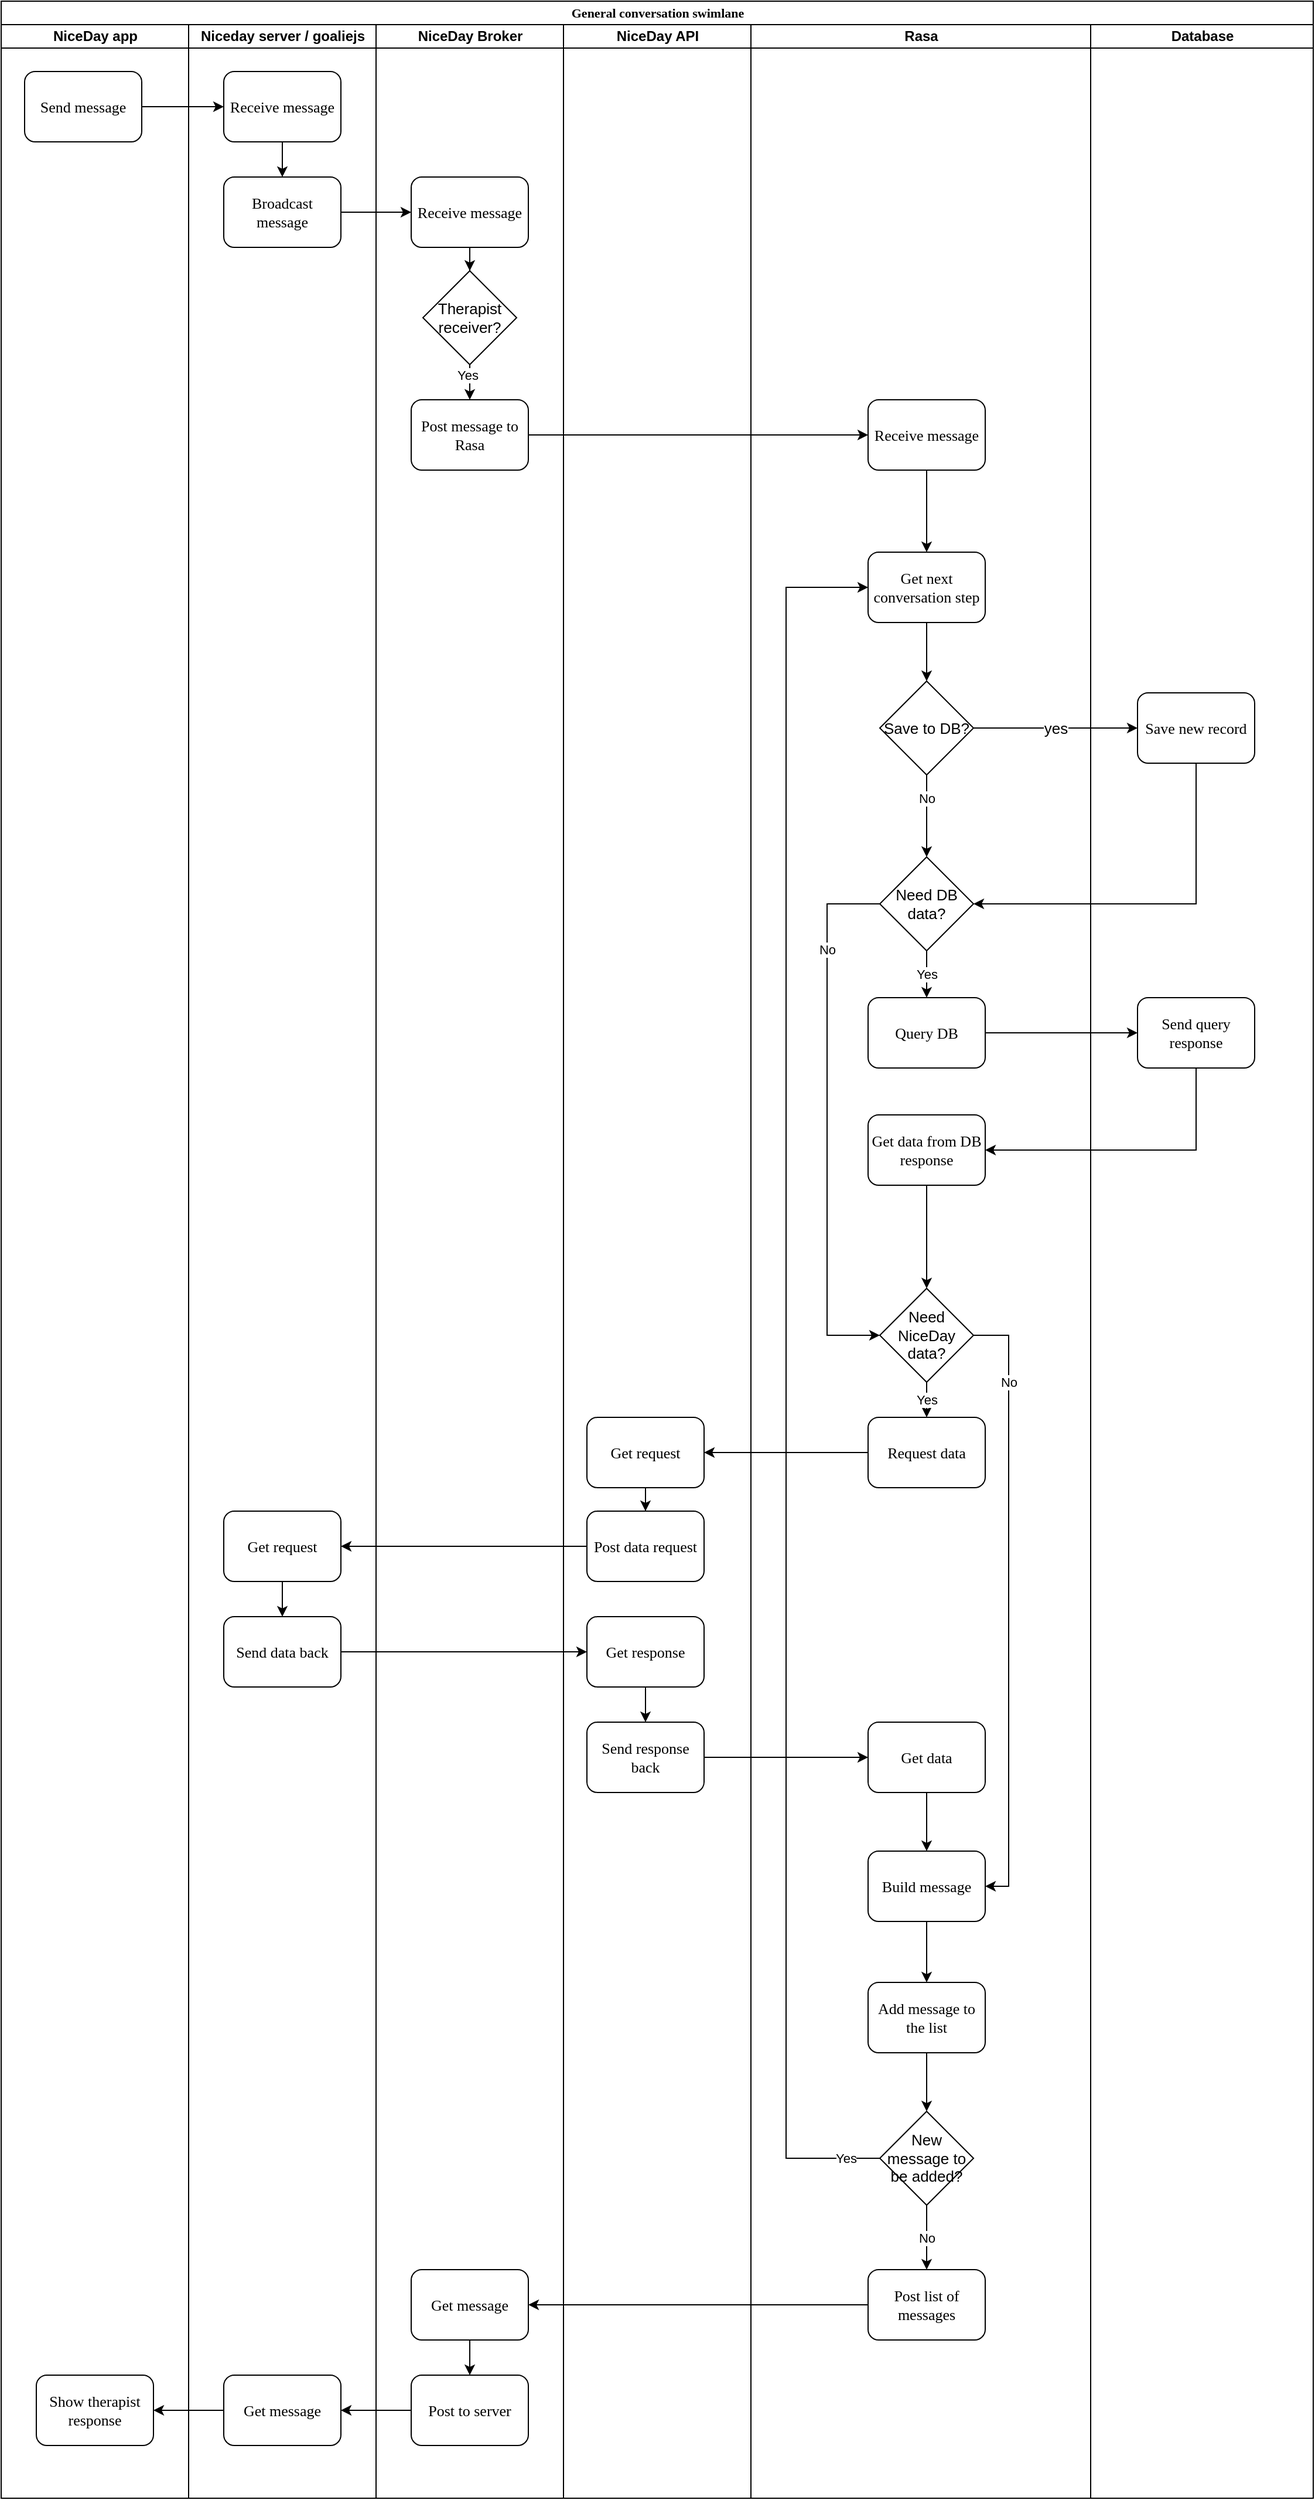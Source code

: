<mxfile version="16.5.1" type="device"><diagram name="Page-1" id="74e2e168-ea6b-b213-b513-2b3c1d86103e"><mxGraphModel dx="2301" dy="1331" grid="1" gridSize="10" guides="1" tooltips="1" connect="1" arrows="1" fold="1" page="1" pageScale="1" pageWidth="1100" pageHeight="850" background="none" math="0" shadow="0"><root><mxCell id="0"/><mxCell id="1" parent="0"/><mxCell id="77e6c97f196da883-1" value="&lt;font style=&quot;font-size: 11px&quot;&gt;General conversation swimlane&lt;/font&gt;" style="swimlane;html=1;childLayout=stackLayout;startSize=20;rounded=0;shadow=0;labelBackgroundColor=none;strokeWidth=1;fontFamily=Verdana;fontSize=8;align=center;" parent="1" vertex="1"><mxGeometry x="270" y="40" width="1120" height="2130" as="geometry"/></mxCell><mxCell id="77e6c97f196da883-2" value="NiceDay app" style="swimlane;html=1;startSize=20;" parent="77e6c97f196da883-1" vertex="1"><mxGeometry y="20" width="160" height="2110" as="geometry"/></mxCell><mxCell id="77e6c97f196da883-8" value="&lt;font style=&quot;font-size: 13px&quot;&gt;Send message&lt;/font&gt;" style="rounded=1;whiteSpace=wrap;html=1;shadow=0;labelBackgroundColor=none;strokeWidth=1;fontFamily=Verdana;fontSize=8;align=center;" parent="77e6c97f196da883-2" vertex="1"><mxGeometry x="20" y="40" width="100" height="60" as="geometry"/></mxCell><mxCell id="77e6c97f196da883-6" value="Niceday server / goaliejs" style="swimlane;html=1;startSize=20;" parent="77e6c97f196da883-1" vertex="1"><mxGeometry x="160" y="20" width="160" height="2110" as="geometry"/></mxCell><mxCell id="ZN3K62UuGCE7hzOq3IwH-8" style="edgeStyle=orthogonalEdgeStyle;rounded=0;orthogonalLoop=1;jettySize=auto;html=1;exitX=0.5;exitY=1;exitDx=0;exitDy=0;entryX=0.5;entryY=0;entryDx=0;entryDy=0;fontSize=13;" edge="1" parent="77e6c97f196da883-6" source="ZN3K62UuGCE7hzOq3IwH-1" target="ZN3K62UuGCE7hzOq3IwH-2"><mxGeometry relative="1" as="geometry"/></mxCell><mxCell id="ZN3K62UuGCE7hzOq3IwH-1" value="&lt;font style=&quot;font-size: 13px&quot;&gt;Receive message&lt;/font&gt;" style="rounded=1;whiteSpace=wrap;html=1;shadow=0;labelBackgroundColor=none;strokeWidth=1;fontFamily=Verdana;fontSize=8;align=center;" vertex="1" parent="77e6c97f196da883-6"><mxGeometry x="30" y="40" width="100" height="60" as="geometry"/></mxCell><mxCell id="ZN3K62UuGCE7hzOq3IwH-2" value="&lt;font style=&quot;font-size: 13px&quot;&gt;Broadcast message&lt;/font&gt;" style="rounded=1;whiteSpace=wrap;html=1;shadow=0;labelBackgroundColor=none;strokeWidth=1;fontFamily=Verdana;fontSize=8;align=center;" vertex="1" parent="77e6c97f196da883-6"><mxGeometry x="30" y="130" width="100" height="60" as="geometry"/></mxCell><mxCell id="ZN3K62UuGCE7hzOq3IwH-68" style="edgeStyle=orthogonalEdgeStyle;rounded=0;orthogonalLoop=1;jettySize=auto;html=1;exitX=0.5;exitY=1;exitDx=0;exitDy=0;entryX=0.5;entryY=0;entryDx=0;entryDy=0;fontSize=11;" edge="1" parent="77e6c97f196da883-6" source="ZN3K62UuGCE7hzOq3IwH-64" target="ZN3K62UuGCE7hzOq3IwH-65"><mxGeometry relative="1" as="geometry"/></mxCell><mxCell id="ZN3K62UuGCE7hzOq3IwH-64" value="&lt;span style=&quot;font-size: 13px&quot;&gt;Get request&lt;/span&gt;" style="rounded=1;whiteSpace=wrap;html=1;shadow=0;labelBackgroundColor=none;strokeWidth=1;fontFamily=Verdana;fontSize=8;align=center;" vertex="1" parent="77e6c97f196da883-6"><mxGeometry x="30" y="1268" width="100" height="60" as="geometry"/></mxCell><mxCell id="ZN3K62UuGCE7hzOq3IwH-65" value="&lt;span style=&quot;font-size: 13px&quot;&gt;Send data back&lt;/span&gt;" style="rounded=1;whiteSpace=wrap;html=1;shadow=0;labelBackgroundColor=none;strokeWidth=1;fontFamily=Verdana;fontSize=8;align=center;" vertex="1" parent="77e6c97f196da883-6"><mxGeometry x="30" y="1358" width="100" height="60" as="geometry"/></mxCell><mxCell id="77e6c97f196da883-3" value="NiceDay Broker" style="swimlane;html=1;startSize=20;" parent="77e6c97f196da883-1" vertex="1"><mxGeometry x="320" y="20" width="160" height="2110" as="geometry"/></mxCell><mxCell id="ZN3K62UuGCE7hzOq3IwH-12" style="edgeStyle=orthogonalEdgeStyle;rounded=0;orthogonalLoop=1;jettySize=auto;html=1;entryX=0.5;entryY=0;entryDx=0;entryDy=0;fontSize=13;" edge="1" parent="77e6c97f196da883-3" source="ZN3K62UuGCE7hzOq3IwH-3" target="ZN3K62UuGCE7hzOq3IwH-10"><mxGeometry relative="1" as="geometry"/></mxCell><mxCell id="ZN3K62UuGCE7hzOq3IwH-3" value="&lt;font style=&quot;font-size: 13px&quot;&gt;Receive message&lt;/font&gt;" style="rounded=1;whiteSpace=wrap;html=1;shadow=0;labelBackgroundColor=none;strokeWidth=1;fontFamily=Verdana;fontSize=8;align=center;" vertex="1" parent="77e6c97f196da883-3"><mxGeometry x="30" y="130" width="100" height="60" as="geometry"/></mxCell><mxCell id="ZN3K62UuGCE7hzOq3IwH-9" value="&lt;span style=&quot;font-size: 13px&quot;&gt;Post message to Rasa&lt;/span&gt;" style="rounded=1;whiteSpace=wrap;html=1;shadow=0;labelBackgroundColor=none;strokeWidth=1;fontFamily=Verdana;fontSize=8;align=center;" vertex="1" parent="77e6c97f196da883-3"><mxGeometry x="30" y="320" width="100" height="60" as="geometry"/></mxCell><mxCell id="ZN3K62UuGCE7hzOq3IwH-13" style="edgeStyle=orthogonalEdgeStyle;rounded=0;orthogonalLoop=1;jettySize=auto;html=1;exitX=0.5;exitY=1;exitDx=0;exitDy=0;entryX=0.5;entryY=0;entryDx=0;entryDy=0;fontSize=13;" edge="1" parent="77e6c97f196da883-3" source="ZN3K62UuGCE7hzOq3IwH-10" target="ZN3K62UuGCE7hzOq3IwH-9"><mxGeometry relative="1" as="geometry"/></mxCell><mxCell id="ZN3K62UuGCE7hzOq3IwH-83" value="Yes" style="edgeLabel;html=1;align=center;verticalAlign=middle;resizable=0;points=[];fontSize=11;" vertex="1" connectable="0" parent="ZN3K62UuGCE7hzOq3IwH-13"><mxGeometry x="-0.418" y="-2" relative="1" as="geometry"><mxPoint as="offset"/></mxGeometry></mxCell><mxCell id="ZN3K62UuGCE7hzOq3IwH-10" value="Therapist receiver?" style="rhombus;whiteSpace=wrap;html=1;fontSize=13;" vertex="1" parent="77e6c97f196da883-3"><mxGeometry x="40" y="210" width="80" height="80" as="geometry"/></mxCell><mxCell id="ZN3K62UuGCE7hzOq3IwH-56" value="&lt;span style=&quot;font-size: 13px&quot;&gt;Show therapist response&lt;/span&gt;" style="rounded=1;whiteSpace=wrap;html=1;shadow=0;labelBackgroundColor=none;strokeWidth=1;fontFamily=Verdana;fontSize=8;align=center;" vertex="1" parent="77e6c97f196da883-3"><mxGeometry x="-290" y="2005" width="100" height="60" as="geometry"/></mxCell><mxCell id="ZN3K62UuGCE7hzOq3IwH-54" value="&lt;span style=&quot;font-size: 13px&quot;&gt;Get message&lt;/span&gt;" style="rounded=1;whiteSpace=wrap;html=1;shadow=0;labelBackgroundColor=none;strokeWidth=1;fontFamily=Verdana;fontSize=8;align=center;" vertex="1" parent="77e6c97f196da883-3"><mxGeometry x="-130" y="2005" width="100" height="60" as="geometry"/></mxCell><mxCell id="ZN3K62UuGCE7hzOq3IwH-49" value="&lt;span style=&quot;font-size: 13px&quot;&gt;Get message&lt;/span&gt;" style="rounded=1;whiteSpace=wrap;html=1;shadow=0;labelBackgroundColor=none;strokeWidth=1;fontFamily=Verdana;fontSize=8;align=center;" vertex="1" parent="77e6c97f196da883-3"><mxGeometry x="30" y="1915" width="100" height="60" as="geometry"/></mxCell><mxCell id="ZN3K62UuGCE7hzOq3IwH-51" value="&lt;span style=&quot;font-size: 13px&quot;&gt;Post to server&lt;/span&gt;" style="rounded=1;whiteSpace=wrap;html=1;shadow=0;labelBackgroundColor=none;strokeWidth=1;fontFamily=Verdana;fontSize=8;align=center;" vertex="1" parent="77e6c97f196da883-3"><mxGeometry x="30" y="2005" width="100" height="60" as="geometry"/></mxCell><mxCell id="ZN3K62UuGCE7hzOq3IwH-53" style="edgeStyle=orthogonalEdgeStyle;rounded=0;orthogonalLoop=1;jettySize=auto;html=1;exitX=0.5;exitY=1;exitDx=0;exitDy=0;entryX=0.5;entryY=0;entryDx=0;entryDy=0;fontSize=13;" edge="1" parent="77e6c97f196da883-3" source="ZN3K62UuGCE7hzOq3IwH-49" target="ZN3K62UuGCE7hzOq3IwH-51"><mxGeometry relative="1" as="geometry"/></mxCell><mxCell id="ZN3K62UuGCE7hzOq3IwH-55" value="" style="edgeStyle=orthogonalEdgeStyle;rounded=0;orthogonalLoop=1;jettySize=auto;html=1;fontSize=13;" edge="1" parent="77e6c97f196da883-3" source="ZN3K62UuGCE7hzOq3IwH-51" target="ZN3K62UuGCE7hzOq3IwH-54"><mxGeometry relative="1" as="geometry"/></mxCell><mxCell id="ZN3K62UuGCE7hzOq3IwH-57" value="" style="edgeStyle=orthogonalEdgeStyle;rounded=0;orthogonalLoop=1;jettySize=auto;html=1;fontSize=13;" edge="1" parent="77e6c97f196da883-3" source="ZN3K62UuGCE7hzOq3IwH-54" target="ZN3K62UuGCE7hzOq3IwH-56"><mxGeometry relative="1" as="geometry"/></mxCell><mxCell id="77e6c97f196da883-7" value="NiceDay API" style="swimlane;html=1;startSize=20;" parent="77e6c97f196da883-1" vertex="1"><mxGeometry x="480" y="20" width="160" height="2110" as="geometry"><mxRectangle x="640" y="20" width="30" height="730" as="alternateBounds"/></mxGeometry></mxCell><mxCell id="ZN3K62UuGCE7hzOq3IwH-63" value="" style="edgeStyle=orthogonalEdgeStyle;rounded=0;orthogonalLoop=1;jettySize=auto;html=1;fontSize=11;" edge="1" parent="77e6c97f196da883-7" source="ZN3K62UuGCE7hzOq3IwH-60" target="ZN3K62UuGCE7hzOq3IwH-61"><mxGeometry relative="1" as="geometry"/></mxCell><mxCell id="ZN3K62UuGCE7hzOq3IwH-60" value="&lt;span style=&quot;font-size: 13px&quot;&gt;Get request&lt;/span&gt;" style="rounded=1;whiteSpace=wrap;html=1;shadow=0;labelBackgroundColor=none;strokeWidth=1;fontFamily=Verdana;fontSize=8;align=center;" vertex="1" parent="77e6c97f196da883-7"><mxGeometry x="20" y="1188" width="100" height="60" as="geometry"/></mxCell><mxCell id="ZN3K62UuGCE7hzOq3IwH-61" value="&lt;span style=&quot;font-size: 13px&quot;&gt;Post data request&lt;/span&gt;" style="rounded=1;whiteSpace=wrap;html=1;shadow=0;labelBackgroundColor=none;strokeWidth=1;fontFamily=Verdana;fontSize=8;align=center;" vertex="1" parent="77e6c97f196da883-7"><mxGeometry x="20" y="1268" width="100" height="60" as="geometry"/></mxCell><mxCell id="ZN3K62UuGCE7hzOq3IwH-75" style="edgeStyle=orthogonalEdgeStyle;rounded=0;orthogonalLoop=1;jettySize=auto;html=1;exitX=0.5;exitY=1;exitDx=0;exitDy=0;entryX=0.5;entryY=0;entryDx=0;entryDy=0;fontSize=11;" edge="1" parent="77e6c97f196da883-7" source="ZN3K62UuGCE7hzOq3IwH-69" target="ZN3K62UuGCE7hzOq3IwH-71"><mxGeometry relative="1" as="geometry"/></mxCell><mxCell id="ZN3K62UuGCE7hzOq3IwH-69" value="&lt;span style=&quot;font-size: 13px&quot;&gt;Get response&lt;/span&gt;" style="rounded=1;whiteSpace=wrap;html=1;shadow=0;labelBackgroundColor=none;strokeWidth=1;fontFamily=Verdana;fontSize=8;align=center;" vertex="1" parent="77e6c97f196da883-7"><mxGeometry x="20" y="1358" width="100" height="60" as="geometry"/></mxCell><mxCell id="ZN3K62UuGCE7hzOq3IwH-71" value="&lt;span style=&quot;font-size: 13px&quot;&gt;Send response back&lt;/span&gt;" style="rounded=1;whiteSpace=wrap;html=1;shadow=0;labelBackgroundColor=none;strokeWidth=1;fontFamily=Verdana;fontSize=8;align=center;" vertex="1" parent="77e6c97f196da883-7"><mxGeometry x="20" y="1448" width="100" height="60" as="geometry"/></mxCell><mxCell id="ZN3K62UuGCE7hzOq3IwH-4" value="" style="edgeStyle=orthogonalEdgeStyle;rounded=0;orthogonalLoop=1;jettySize=auto;html=1;fontSize=13;" edge="1" parent="77e6c97f196da883-1" source="ZN3K62UuGCE7hzOq3IwH-2" target="ZN3K62UuGCE7hzOq3IwH-3"><mxGeometry relative="1" as="geometry"/></mxCell><mxCell id="ZN3K62UuGCE7hzOq3IwH-6" value="" style="edgeStyle=orthogonalEdgeStyle;rounded=0;orthogonalLoop=1;jettySize=auto;html=1;fontSize=13;" edge="1" parent="77e6c97f196da883-1" source="77e6c97f196da883-8" target="ZN3K62UuGCE7hzOq3IwH-1"><mxGeometry relative="1" as="geometry"/></mxCell><mxCell id="ZN3K62UuGCE7hzOq3IwH-15" style="edgeStyle=orthogonalEdgeStyle;rounded=0;orthogonalLoop=1;jettySize=auto;html=1;exitX=1;exitY=0.5;exitDx=0;exitDy=0;fontSize=13;" edge="1" parent="77e6c97f196da883-1" source="ZN3K62UuGCE7hzOq3IwH-9" target="ZN3K62UuGCE7hzOq3IwH-14"><mxGeometry relative="1" as="geometry"/></mxCell><mxCell id="77e6c97f196da883-4" value="Rasa" style="swimlane;html=1;startSize=20;" parent="77e6c97f196da883-1" vertex="1"><mxGeometry x="640" y="20" width="290" height="2110" as="geometry"/></mxCell><mxCell id="ZN3K62UuGCE7hzOq3IwH-100" value="" style="edgeStyle=orthogonalEdgeStyle;rounded=0;orthogonalLoop=1;jettySize=auto;html=1;fontSize=11;" edge="1" parent="77e6c97f196da883-4" source="ZN3K62UuGCE7hzOq3IwH-14" target="ZN3K62UuGCE7hzOq3IwH-36"><mxGeometry relative="1" as="geometry"/></mxCell><mxCell id="ZN3K62UuGCE7hzOq3IwH-14" value="&lt;span style=&quot;font-size: 13px&quot;&gt;Receive message&lt;/span&gt;" style="rounded=1;whiteSpace=wrap;html=1;shadow=0;labelBackgroundColor=none;strokeWidth=1;fontFamily=Verdana;fontSize=8;align=center;" vertex="1" parent="77e6c97f196da883-4"><mxGeometry x="100" y="320" width="100" height="60" as="geometry"/></mxCell><mxCell id="ZN3K62UuGCE7hzOq3IwH-101" value="" style="edgeStyle=orthogonalEdgeStyle;rounded=0;orthogonalLoop=1;jettySize=auto;html=1;fontSize=11;" edge="1" parent="77e6c97f196da883-4" source="ZN3K62UuGCE7hzOq3IwH-36" target="ZN3K62UuGCE7hzOq3IwH-39"><mxGeometry relative="1" as="geometry"/></mxCell><mxCell id="ZN3K62UuGCE7hzOq3IwH-36" value="&lt;span style=&quot;font-size: 13px&quot;&gt;Get next conversation step&lt;/span&gt;" style="rounded=1;whiteSpace=wrap;html=1;shadow=0;labelBackgroundColor=none;strokeWidth=1;fontFamily=Verdana;fontSize=8;align=center;" vertex="1" parent="77e6c97f196da883-4"><mxGeometry x="100" y="450" width="100" height="60" as="geometry"/></mxCell><mxCell id="ZN3K62UuGCE7hzOq3IwH-102" value="No" style="edgeStyle=orthogonalEdgeStyle;rounded=0;orthogonalLoop=1;jettySize=auto;html=1;fontSize=11;" edge="1" parent="77e6c97f196da883-4" source="ZN3K62UuGCE7hzOq3IwH-39" target="ZN3K62UuGCE7hzOq3IwH-84"><mxGeometry x="-0.429" relative="1" as="geometry"><mxPoint as="offset"/></mxGeometry></mxCell><mxCell id="ZN3K62UuGCE7hzOq3IwH-39" value="Save to DB?" style="rhombus;whiteSpace=wrap;html=1;fontSize=13;" vertex="1" parent="77e6c97f196da883-4"><mxGeometry x="110" y="560" width="80" height="80" as="geometry"/></mxCell><mxCell id="ZN3K62UuGCE7hzOq3IwH-73" value="Yes" style="edgeStyle=orthogonalEdgeStyle;rounded=0;orthogonalLoop=1;jettySize=auto;html=1;exitX=0.5;exitY=1;exitDx=0;exitDy=0;entryX=0.5;entryY=0;entryDx=0;entryDy=0;fontSize=11;" edge="1" parent="77e6c97f196da883-4" source="ZN3K62UuGCE7hzOq3IwH-58" target="ZN3K62UuGCE7hzOq3IwH-59"><mxGeometry relative="1" as="geometry"/></mxCell><mxCell id="ZN3K62UuGCE7hzOq3IwH-80" style="edgeStyle=orthogonalEdgeStyle;rounded=0;orthogonalLoop=1;jettySize=auto;html=1;exitX=1;exitY=0.5;exitDx=0;exitDy=0;entryX=1;entryY=0.5;entryDx=0;entryDy=0;fontSize=11;" edge="1" parent="77e6c97f196da883-4" source="ZN3K62UuGCE7hzOq3IwH-58" target="ZN3K62UuGCE7hzOq3IwH-78"><mxGeometry relative="1" as="geometry"/></mxCell><mxCell id="ZN3K62UuGCE7hzOq3IwH-81" value="No" style="edgeLabel;html=1;align=center;verticalAlign=middle;resizable=0;points=[];fontSize=11;" vertex="1" connectable="0" parent="ZN3K62UuGCE7hzOq3IwH-80"><mxGeometry x="-0.588" y="4" relative="1" as="geometry"><mxPoint x="-4" y="-37" as="offset"/></mxGeometry></mxCell><mxCell id="ZN3K62UuGCE7hzOq3IwH-58" value="Need NiceDay data?" style="rhombus;whiteSpace=wrap;html=1;fontSize=13;" vertex="1" parent="77e6c97f196da883-4"><mxGeometry x="110" y="1078" width="80" height="80" as="geometry"/></mxCell><mxCell id="ZN3K62UuGCE7hzOq3IwH-59" value="&lt;span style=&quot;font-size: 13px&quot;&gt;Request data&lt;/span&gt;" style="rounded=1;whiteSpace=wrap;html=1;shadow=0;labelBackgroundColor=none;strokeWidth=1;fontFamily=Verdana;fontSize=8;align=center;" vertex="1" parent="77e6c97f196da883-4"><mxGeometry x="100" y="1188" width="100" height="60" as="geometry"/></mxCell><mxCell id="ZN3K62UuGCE7hzOq3IwH-38" value="&lt;span style=&quot;font-size: 13px&quot;&gt;Post list of messages&lt;/span&gt;" style="rounded=1;whiteSpace=wrap;html=1;shadow=0;labelBackgroundColor=none;strokeWidth=1;fontFamily=Verdana;fontSize=8;align=center;" vertex="1" parent="77e6c97f196da883-4"><mxGeometry x="100" y="1915" width="100" height="60" as="geometry"/></mxCell><mxCell id="ZN3K62UuGCE7hzOq3IwH-79" value="" style="edgeStyle=orthogonalEdgeStyle;rounded=0;orthogonalLoop=1;jettySize=auto;html=1;fontSize=11;" edge="1" parent="77e6c97f196da883-4" source="ZN3K62UuGCE7hzOq3IwH-76" target="ZN3K62UuGCE7hzOq3IwH-78"><mxGeometry relative="1" as="geometry"/></mxCell><mxCell id="ZN3K62UuGCE7hzOq3IwH-76" value="&lt;span style=&quot;font-size: 13px&quot;&gt;Get data&lt;/span&gt;" style="rounded=1;whiteSpace=wrap;html=1;shadow=0;labelBackgroundColor=none;strokeWidth=1;fontFamily=Verdana;fontSize=8;align=center;" vertex="1" parent="77e6c97f196da883-4"><mxGeometry x="100" y="1448" width="100" height="60" as="geometry"/></mxCell><mxCell id="ZN3K62UuGCE7hzOq3IwH-109" style="edgeStyle=orthogonalEdgeStyle;rounded=0;orthogonalLoop=1;jettySize=auto;html=1;exitX=0.5;exitY=1;exitDx=0;exitDy=0;entryX=0.5;entryY=0;entryDx=0;entryDy=0;fontSize=11;" edge="1" parent="77e6c97f196da883-4" source="ZN3K62UuGCE7hzOq3IwH-78" target="ZN3K62UuGCE7hzOq3IwH-107"><mxGeometry relative="1" as="geometry"/></mxCell><mxCell id="ZN3K62UuGCE7hzOq3IwH-78" value="&lt;span style=&quot;font-size: 13px&quot;&gt;Build message&lt;/span&gt;" style="rounded=1;whiteSpace=wrap;html=1;shadow=0;labelBackgroundColor=none;strokeWidth=1;fontFamily=Verdana;fontSize=8;align=center;" vertex="1" parent="77e6c97f196da883-4"><mxGeometry x="100" y="1558" width="100" height="60" as="geometry"/></mxCell><mxCell id="ZN3K62UuGCE7hzOq3IwH-90" value="Yes" style="edgeStyle=orthogonalEdgeStyle;rounded=0;orthogonalLoop=1;jettySize=auto;html=1;fontSize=11;" edge="1" parent="77e6c97f196da883-4" source="ZN3K62UuGCE7hzOq3IwH-84" target="ZN3K62UuGCE7hzOq3IwH-87"><mxGeometry relative="1" as="geometry"/></mxCell><mxCell id="ZN3K62UuGCE7hzOq3IwH-94" style="edgeStyle=orthogonalEdgeStyle;rounded=0;orthogonalLoop=1;jettySize=auto;html=1;exitX=0;exitY=0.5;exitDx=0;exitDy=0;entryX=0;entryY=0.5;entryDx=0;entryDy=0;fontSize=11;" edge="1" parent="77e6c97f196da883-4" source="ZN3K62UuGCE7hzOq3IwH-84" target="ZN3K62UuGCE7hzOq3IwH-58"><mxGeometry relative="1" as="geometry"><Array as="points"><mxPoint x="65" y="750"/><mxPoint x="65" y="1118"/></Array></mxGeometry></mxCell><mxCell id="ZN3K62UuGCE7hzOq3IwH-95" value="No" style="edgeLabel;html=1;align=center;verticalAlign=middle;resizable=0;points=[];fontSize=11;" vertex="1" connectable="0" parent="ZN3K62UuGCE7hzOq3IwH-94"><mxGeometry x="-0.488" y="3" relative="1" as="geometry"><mxPoint x="-3" y="-33" as="offset"/></mxGeometry></mxCell><mxCell id="ZN3K62UuGCE7hzOq3IwH-84" value="Need DB data?" style="rhombus;whiteSpace=wrap;html=1;fontSize=13;" vertex="1" parent="77e6c97f196da883-4"><mxGeometry x="110" y="710" width="80" height="80" as="geometry"/></mxCell><mxCell id="ZN3K62UuGCE7hzOq3IwH-87" value="&lt;span style=&quot;font-size: 13px&quot;&gt;Query DB&lt;/span&gt;" style="rounded=1;whiteSpace=wrap;html=1;shadow=0;labelBackgroundColor=none;strokeWidth=1;fontFamily=Verdana;fontSize=8;align=center;" vertex="1" parent="77e6c97f196da883-4"><mxGeometry x="100" y="830" width="100" height="60" as="geometry"/></mxCell><mxCell id="ZN3K62UuGCE7hzOq3IwH-93" style="edgeStyle=orthogonalEdgeStyle;rounded=0;orthogonalLoop=1;jettySize=auto;html=1;exitX=0.5;exitY=1;exitDx=0;exitDy=0;entryX=0.5;entryY=0;entryDx=0;entryDy=0;fontSize=11;" edge="1" parent="77e6c97f196da883-4" source="ZN3K62UuGCE7hzOq3IwH-91" target="ZN3K62UuGCE7hzOq3IwH-58"><mxGeometry relative="1" as="geometry"/></mxCell><mxCell id="ZN3K62UuGCE7hzOq3IwH-91" value="&lt;span style=&quot;font-size: 13px&quot;&gt;Get data from DB response&lt;/span&gt;" style="rounded=1;whiteSpace=wrap;html=1;shadow=0;labelBackgroundColor=none;strokeWidth=1;fontFamily=Verdana;fontSize=8;align=center;" vertex="1" parent="77e6c97f196da883-4"><mxGeometry x="100" y="930" width="100" height="60" as="geometry"/></mxCell><mxCell id="ZN3K62UuGCE7hzOq3IwH-105" value="No" style="edgeStyle=orthogonalEdgeStyle;rounded=0;orthogonalLoop=1;jettySize=auto;html=1;fontSize=11;entryX=0.5;entryY=0;entryDx=0;entryDy=0;exitX=0.5;exitY=1;exitDx=0;exitDy=0;" edge="1" parent="77e6c97f196da883-4" source="ZN3K62UuGCE7hzOq3IwH-96" target="ZN3K62UuGCE7hzOq3IwH-38"><mxGeometry relative="1" as="geometry"><mxPoint x="150" y="1716" as="sourcePoint"/><mxPoint x="150" y="1762" as="targetPoint"/></mxGeometry></mxCell><mxCell id="ZN3K62UuGCE7hzOq3IwH-96" value="New message to be added?" style="rhombus;whiteSpace=wrap;html=1;fontSize=13;" vertex="1" parent="77e6c97f196da883-4"><mxGeometry x="110" y="1780" width="80" height="80" as="geometry"/></mxCell><mxCell id="ZN3K62UuGCE7hzOq3IwH-97" value="Yes" style="edgeStyle=orthogonalEdgeStyle;rounded=0;orthogonalLoop=1;jettySize=auto;html=1;exitX=0;exitY=0.5;exitDx=0;exitDy=0;entryX=0;entryY=0.5;entryDx=0;entryDy=0;fontSize=11;" edge="1" parent="77e6c97f196da883-4" source="ZN3K62UuGCE7hzOq3IwH-96" target="ZN3K62UuGCE7hzOq3IwH-36"><mxGeometry x="-0.961" relative="1" as="geometry"><Array as="points"><mxPoint x="30" y="1820"/><mxPoint x="30" y="480"/></Array><mxPoint as="offset"/></mxGeometry></mxCell><mxCell id="ZN3K62UuGCE7hzOq3IwH-110" style="edgeStyle=orthogonalEdgeStyle;rounded=0;orthogonalLoop=1;jettySize=auto;html=1;exitX=0.5;exitY=1;exitDx=0;exitDy=0;entryX=0.5;entryY=0;entryDx=0;entryDy=0;fontSize=11;" edge="1" parent="77e6c97f196da883-4" source="ZN3K62UuGCE7hzOq3IwH-107" target="ZN3K62UuGCE7hzOq3IwH-96"><mxGeometry relative="1" as="geometry"/></mxCell><mxCell id="ZN3K62UuGCE7hzOq3IwH-107" value="&lt;span style=&quot;font-size: 13px&quot;&gt;Add message to the list&lt;/span&gt;" style="rounded=1;whiteSpace=wrap;html=1;shadow=0;labelBackgroundColor=none;strokeWidth=1;fontFamily=Verdana;fontSize=8;align=center;" vertex="1" parent="77e6c97f196da883-4"><mxGeometry x="100" y="1670" width="100" height="60" as="geometry"/></mxCell><mxCell id="ZN3K62UuGCE7hzOq3IwH-44" value="yes" style="edgeStyle=orthogonalEdgeStyle;rounded=0;orthogonalLoop=1;jettySize=auto;html=1;exitX=1;exitY=0.5;exitDx=0;exitDy=0;entryX=0;entryY=0.5;entryDx=0;entryDy=0;fontSize=13;" edge="1" parent="77e6c97f196da883-1" source="ZN3K62UuGCE7hzOq3IwH-39" target="ZN3K62UuGCE7hzOq3IwH-43"><mxGeometry relative="1" as="geometry"/></mxCell><mxCell id="ZN3K62UuGCE7hzOq3IwH-62" value="" style="edgeStyle=orthogonalEdgeStyle;rounded=0;orthogonalLoop=1;jettySize=auto;html=1;fontSize=11;" edge="1" parent="77e6c97f196da883-1" source="ZN3K62UuGCE7hzOq3IwH-59" target="ZN3K62UuGCE7hzOq3IwH-60"><mxGeometry relative="1" as="geometry"/></mxCell><mxCell id="ZN3K62UuGCE7hzOq3IwH-66" style="edgeStyle=orthogonalEdgeStyle;rounded=0;orthogonalLoop=1;jettySize=auto;html=1;exitX=0;exitY=0.5;exitDx=0;exitDy=0;entryX=1;entryY=0.5;entryDx=0;entryDy=0;fontSize=11;" edge="1" parent="77e6c97f196da883-1" source="ZN3K62UuGCE7hzOq3IwH-61" target="ZN3K62UuGCE7hzOq3IwH-64"><mxGeometry relative="1" as="geometry"/></mxCell><mxCell id="ZN3K62UuGCE7hzOq3IwH-70" style="edgeStyle=orthogonalEdgeStyle;rounded=0;orthogonalLoop=1;jettySize=auto;html=1;exitX=1;exitY=0.5;exitDx=0;exitDy=0;entryX=0;entryY=0.5;entryDx=0;entryDy=0;fontSize=11;" edge="1" parent="77e6c97f196da883-1" source="ZN3K62UuGCE7hzOq3IwH-65" target="ZN3K62UuGCE7hzOq3IwH-69"><mxGeometry relative="1" as="geometry"/></mxCell><mxCell id="ZN3K62UuGCE7hzOq3IwH-77" value="" style="edgeStyle=orthogonalEdgeStyle;rounded=0;orthogonalLoop=1;jettySize=auto;html=1;fontSize=11;" edge="1" parent="77e6c97f196da883-1" source="ZN3K62UuGCE7hzOq3IwH-71" target="ZN3K62UuGCE7hzOq3IwH-76"><mxGeometry relative="1" as="geometry"/></mxCell><mxCell id="ZN3K62UuGCE7hzOq3IwH-89" value="" style="edgeStyle=orthogonalEdgeStyle;rounded=0;orthogonalLoop=1;jettySize=auto;html=1;fontSize=11;" edge="1" parent="77e6c97f196da883-1" source="ZN3K62UuGCE7hzOq3IwH-87" target="ZN3K62UuGCE7hzOq3IwH-88"><mxGeometry relative="1" as="geometry"/></mxCell><mxCell id="ZN3K62UuGCE7hzOq3IwH-92" style="edgeStyle=orthogonalEdgeStyle;rounded=0;orthogonalLoop=1;jettySize=auto;html=1;exitX=0.5;exitY=1;exitDx=0;exitDy=0;entryX=1;entryY=0.5;entryDx=0;entryDy=0;fontSize=11;" edge="1" parent="77e6c97f196da883-1" source="ZN3K62UuGCE7hzOq3IwH-88" target="ZN3K62UuGCE7hzOq3IwH-91"><mxGeometry relative="1" as="geometry"/></mxCell><mxCell id="ZN3K62UuGCE7hzOq3IwH-106" style="edgeStyle=orthogonalEdgeStyle;rounded=0;orthogonalLoop=1;jettySize=auto;html=1;exitX=0;exitY=0.5;exitDx=0;exitDy=0;entryX=1;entryY=0.5;entryDx=0;entryDy=0;fontSize=11;" edge="1" parent="77e6c97f196da883-1" source="ZN3K62UuGCE7hzOq3IwH-38" target="ZN3K62UuGCE7hzOq3IwH-49"><mxGeometry relative="1" as="geometry"/></mxCell><mxCell id="77e6c97f196da883-5" value="Database" style="swimlane;html=1;startSize=20;" parent="77e6c97f196da883-1" vertex="1"><mxGeometry x="930" y="20" width="190" height="2110" as="geometry"/></mxCell><mxCell id="ZN3K62UuGCE7hzOq3IwH-43" value="&lt;span style=&quot;font-size: 13px&quot;&gt;Save new record&lt;/span&gt;" style="rounded=1;whiteSpace=wrap;html=1;shadow=0;labelBackgroundColor=none;strokeWidth=1;fontFamily=Verdana;fontSize=8;align=center;" vertex="1" parent="77e6c97f196da883-5"><mxGeometry x="40" y="570" width="100" height="60" as="geometry"/></mxCell><mxCell id="ZN3K62UuGCE7hzOq3IwH-88" value="&lt;span style=&quot;font-size: 13px&quot;&gt;Send query response&lt;/span&gt;" style="rounded=1;whiteSpace=wrap;html=1;shadow=0;labelBackgroundColor=none;strokeWidth=1;fontFamily=Verdana;fontSize=8;align=center;" vertex="1" parent="77e6c97f196da883-5"><mxGeometry x="40" y="830" width="100" height="60" as="geometry"/></mxCell><mxCell id="ZN3K62UuGCE7hzOq3IwH-103" style="edgeStyle=orthogonalEdgeStyle;rounded=0;orthogonalLoop=1;jettySize=auto;html=1;exitX=0.5;exitY=1;exitDx=0;exitDy=0;entryX=1;entryY=0.5;entryDx=0;entryDy=0;fontSize=11;" edge="1" parent="77e6c97f196da883-1" source="ZN3K62UuGCE7hzOq3IwH-43" target="ZN3K62UuGCE7hzOq3IwH-84"><mxGeometry relative="1" as="geometry"/></mxCell></root></mxGraphModel></diagram></mxfile>